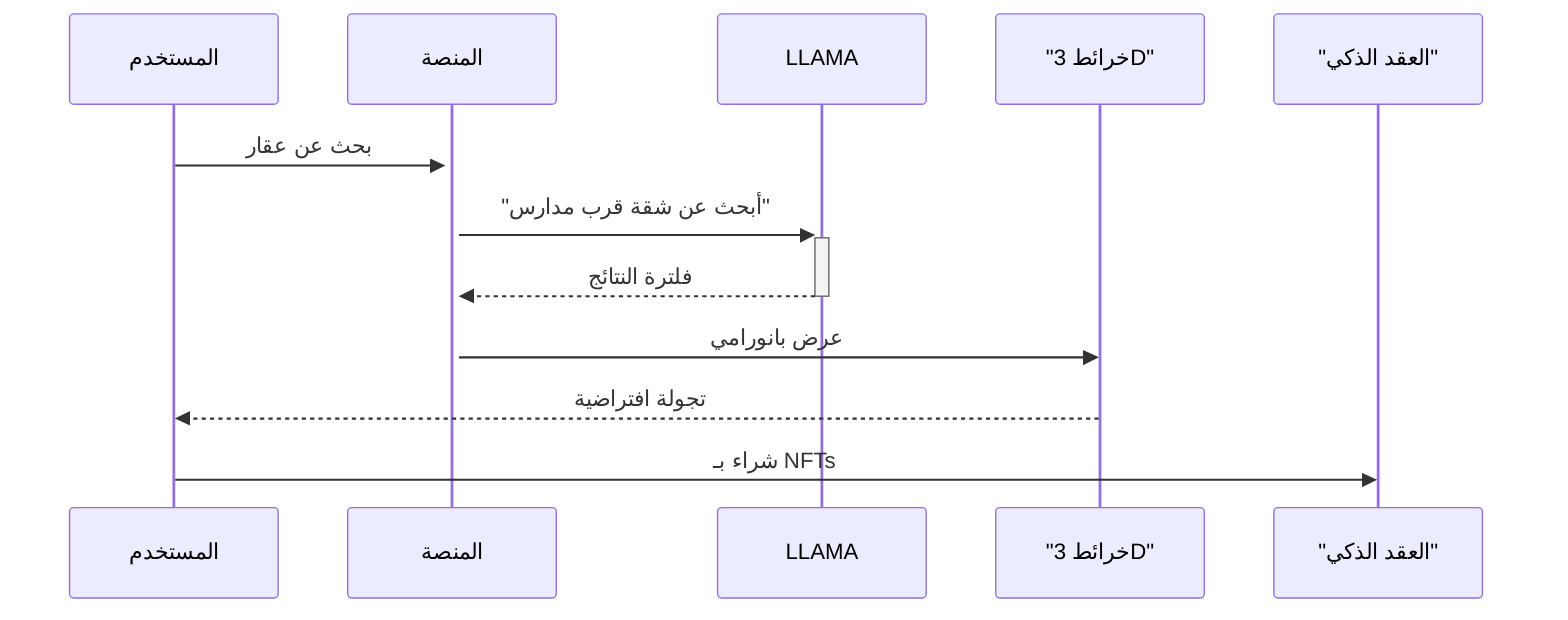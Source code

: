 sequenceDiagram
    participant المستخدم
    participant المنصة
    participant LLAMA
    participant خرائط3D as "خرائط 3D"
    participant العقد_الذكي as "العقد الذكي"

    المستخدم->>+المنصة: بحث عن عقار
    المنصة->>+LLAMA: "أبحث عن شقة قرب مدارس"
    LLAMA-->>-المنصة: فلترة النتائج
    المنصة->>خرائط3D: عرض بانورامي
    خرائط3D-->>المستخدم: تجولة افتراضية
    المستخدم->>العقد_الذكي: شراء بـ NFTs